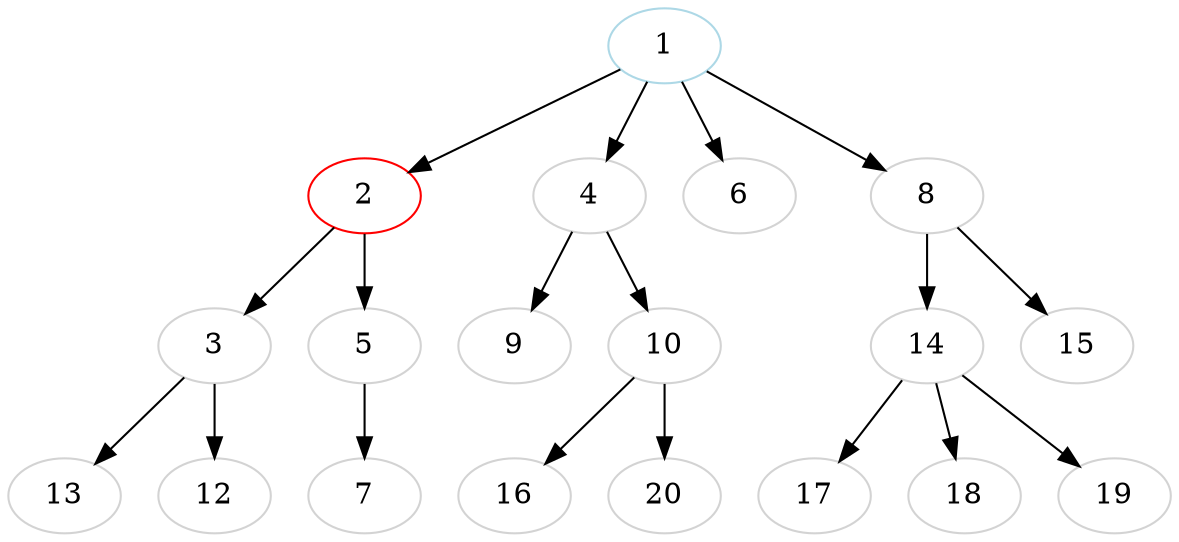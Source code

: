 strict digraph "" {
	1	[color=lightblue,
		depth=0,
		node_shape="^"];
	2	[color=red,
		depth=1,
		node_shape=v];
	1 -> 2	[color=black];
	4	[color=lightgrey,
		depth=1,
		node_shape=v];
	1 -> 4	[color=black];
	6	[color=lightgrey,
		depth=1,
		node_shape=v];
	1 -> 6	[color=black];
	8	[color=lightgrey,
		depth=1,
		node_shape=v];
	1 -> 8	[color=black];
	3	[color=lightgrey,
		depth=2,
		node_shape="^"];
	2 -> 3	[color=black];
	5	[color=lightgrey,
		depth=2,
		node_shape="^"];
	2 -> 5	[color=black];
	9	[Q=15,
		color=lightgrey,
		depth=2,
		node_shape="^"];
	4 -> 9	[color=black];
	10	[color=lightgrey,
		depth=2,
		node_shape="^"];
	4 -> 10	[color=black];
	14	[color=lightgrey,
		depth=2,
		node_shape="^"];
	8 -> 14	[color=black];
	15	[color=lightgrey,
		depth=2,
		node_shape="^"];
	8 -> 15	[color=black];
	13	[Q=5,
		color=lightgrey,
		depth=3,
		node_shape=v];
	3 -> 13	[color=black];
	12	[Q=51,
		color=lightgrey,
		depth=3,
		node_shape=v];
	3 -> 12	[color=black];
	7	[Q=34,
		color=lightgrey,
		depth=3,
		node_shape=v];
	5 -> 7	[color=black];
	16	[Q=14,
		color=lightgrey,
		depth=3,
		node_shape=v];
	10 -> 16	[color=black];
	20	[Q=19,
		color=lightgrey,
		depth=3,
		node_shape=v];
	10 -> 20	[color=black];
	17	[Q=21,
		color=lightgrey,
		depth=3,
		node_shape=v];
	14 -> 17	[color=black];
	18	[Q=12,
		color=lightgrey,
		depth=3,
		node_shape=v];
	14 -> 18	[color=black];
	19	[Q=17,
		color=lightgrey,
		depth=3,
		node_shape=v];
	14 -> 19	[color=black];
}
